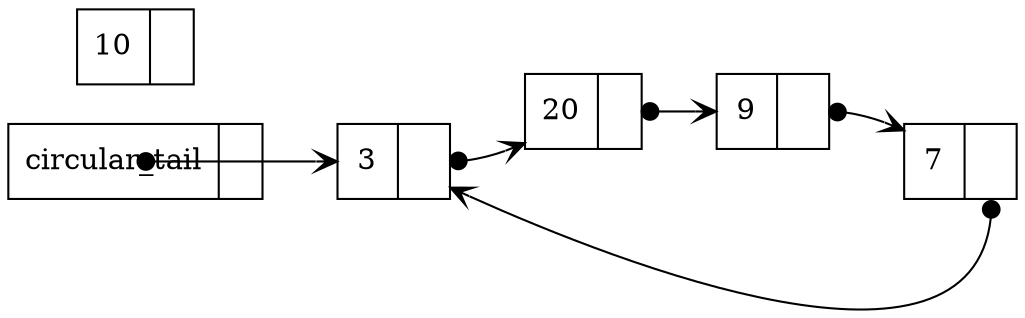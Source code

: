 digraph single_linked_list {
        rankdir=LR;
        node [shape=record];
        tail [label="{ circular_tail | <next>  }"]
        a [label="{ 3 | <next>  }"]
        b [label="{ 7 | <next>  }"]
        c [label="{ 9 | <next>  }"]
        d [label="{ 20 | <next>  }"]
        e [label="{ 10 | <next>  }"]
        a:next -> d[arrowhead=vee, arrowtail=dot, dir=both, tailclip=false];
        tail -> a[arrowhead=vee, arrowtail=dot, dir=both, tailclip=false];
        b:next -> a[arrowhead=vee, arrowtail=dot, dir=both, tailclip=false];
        c:next -> b[arrowhead=vee, arrowtail=dot, dir=both, tailclip=false];
        d:next -> c[arrowhead=vee, arrowtail=dot, dir=both, tailclip=false];
}

